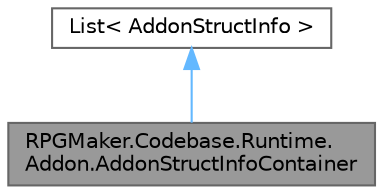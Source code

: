 digraph "RPGMaker.Codebase.Runtime.Addon.AddonStructInfoContainer"
{
 // LATEX_PDF_SIZE
  bgcolor="transparent";
  edge [fontname=Helvetica,fontsize=10,labelfontname=Helvetica,labelfontsize=10];
  node [fontname=Helvetica,fontsize=10,shape=box,height=0.2,width=0.4];
  Node1 [id="Node000001",label="RPGMaker.Codebase.Runtime.\lAddon.AddonStructInfoContainer",height=0.2,width=0.4,color="gray40", fillcolor="grey60", style="filled", fontcolor="black",tooltip="アドオン構造体情報コンテナー"];
  Node2 -> Node1 [id="edge1_Node000001_Node000002",dir="back",color="steelblue1",style="solid",tooltip=" "];
  Node2 [id="Node000002",label="List\< AddonStructInfo \>",height=0.2,width=0.4,color="gray40", fillcolor="white", style="filled",tooltip=" "];
}

